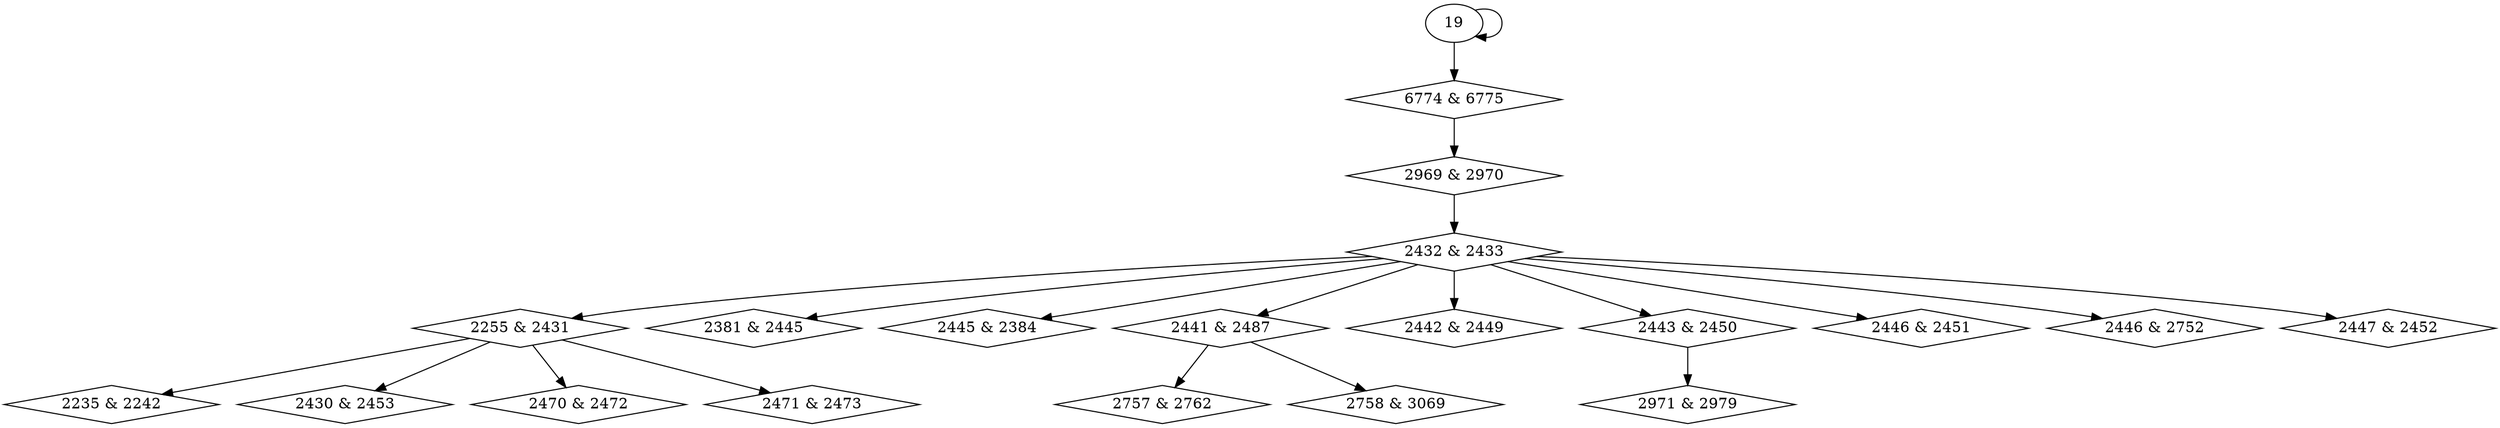 digraph {
0 [label = "2235 & 2242", shape = diamond];
1 [label = "2255 & 2431", shape = diamond];
2 [label = "2381 & 2445", shape = diamond];
3 [label = "2445 & 2384", shape = diamond];
4 [label = "2430 & 2453", shape = diamond];
5 [label = "2432 & 2433", shape = diamond];
6 [label = "2441 & 2487", shape = diamond];
7 [label = "2442 & 2449", shape = diamond];
8 [label = "2443 & 2450", shape = diamond];
9 [label = "2446 & 2451", shape = diamond];
10 [label = "2446 & 2752", shape = diamond];
11 [label = "2447 & 2452", shape = diamond];
12 [label = "2470 & 2472", shape = diamond];
13 [label = "2471 & 2473", shape = diamond];
14 [label = "2757 & 2762", shape = diamond];
15 [label = "2758 & 3069", shape = diamond];
16 [label = "2969 & 2970", shape = diamond];
17 [label = "2971 & 2979", shape = diamond];
18 [label = "6774 & 6775", shape = diamond];
1 -> 0;
5 -> 1;
5 -> 2;
5 -> 3;
1 -> 4;
16 -> 5;
5 -> 6;
5 -> 7;
5 -> 8;
5 -> 9;
5 -> 10;
5 -> 11;
1 -> 12;
1 -> 13;
6 -> 14;
6 -> 15;
18 -> 16;
8 -> 17;
19 -> 18;
19 -> 19;
}

